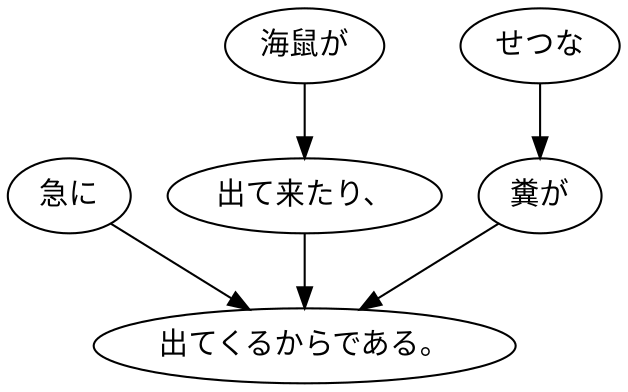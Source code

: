 digraph graph5843 {
	node0 [label="急に"];
	node1 [label="海鼠が"];
	node2 [label="出て来たり、"];
	node3 [label="せつな"];
	node4 [label="糞が"];
	node5 [label="出てくるからである。"];
	node0 -> node5;
	node1 -> node2;
	node2 -> node5;
	node3 -> node4;
	node4 -> node5;
}
